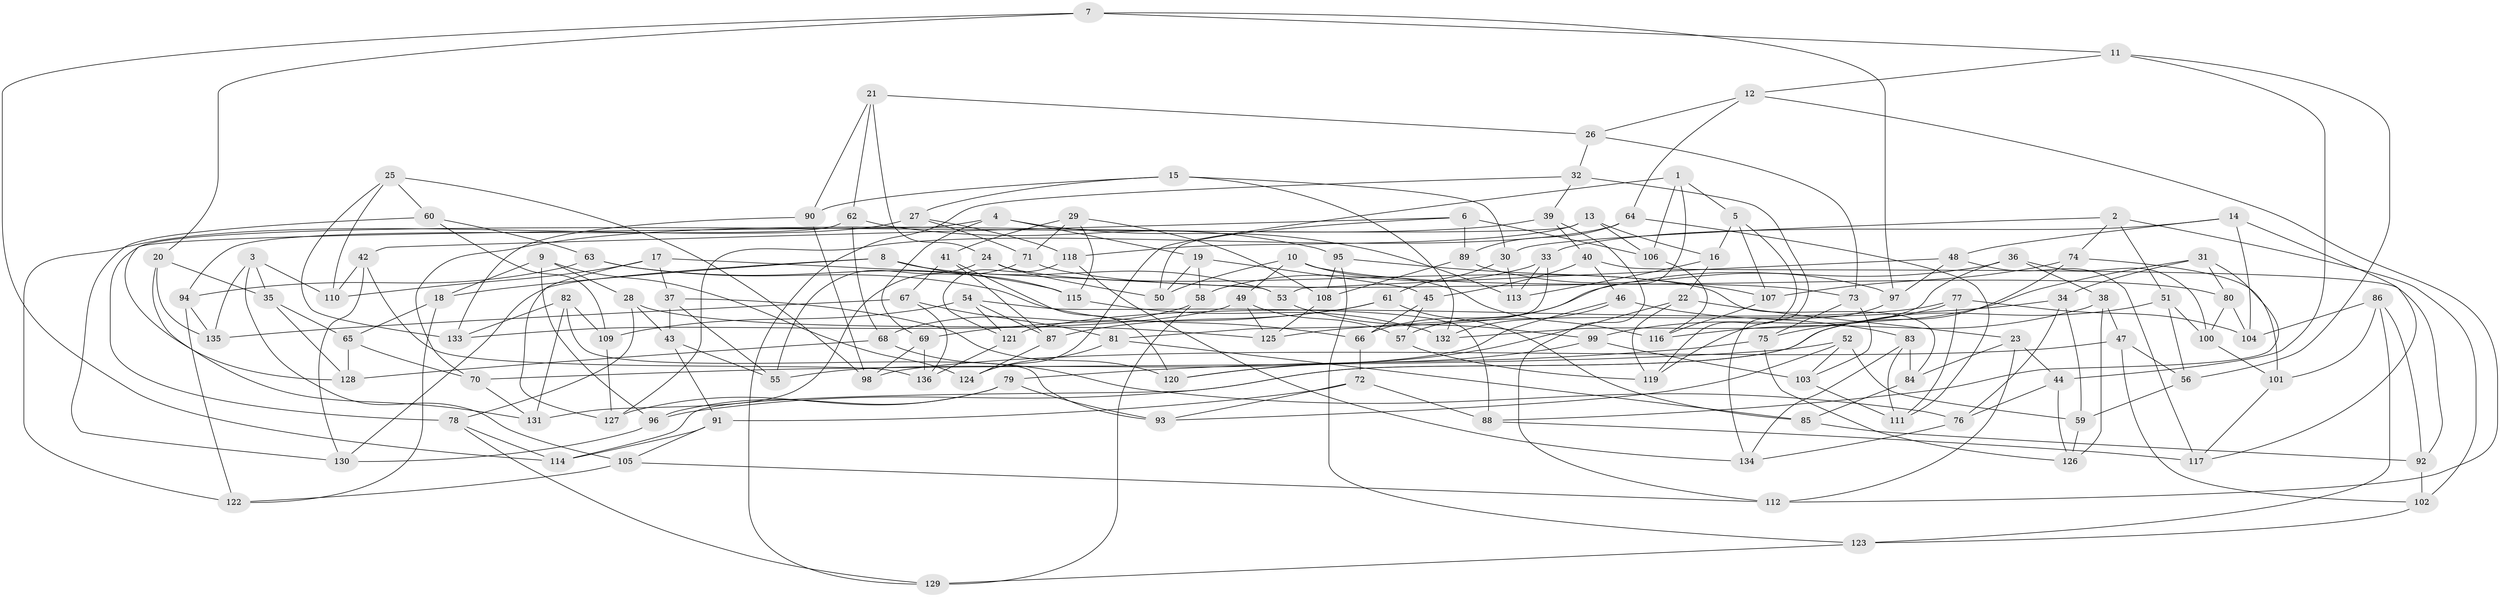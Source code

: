 // coarse degree distribution, {6: 0.5632183908045977, 4: 0.4367816091954023}
// Generated by graph-tools (version 1.1) at 2025/42/03/06/25 10:42:25]
// undirected, 136 vertices, 272 edges
graph export_dot {
graph [start="1"]
  node [color=gray90,style=filled];
  1;
  2;
  3;
  4;
  5;
  6;
  7;
  8;
  9;
  10;
  11;
  12;
  13;
  14;
  15;
  16;
  17;
  18;
  19;
  20;
  21;
  22;
  23;
  24;
  25;
  26;
  27;
  28;
  29;
  30;
  31;
  32;
  33;
  34;
  35;
  36;
  37;
  38;
  39;
  40;
  41;
  42;
  43;
  44;
  45;
  46;
  47;
  48;
  49;
  50;
  51;
  52;
  53;
  54;
  55;
  56;
  57;
  58;
  59;
  60;
  61;
  62;
  63;
  64;
  65;
  66;
  67;
  68;
  69;
  70;
  71;
  72;
  73;
  74;
  75;
  76;
  77;
  78;
  79;
  80;
  81;
  82;
  83;
  84;
  85;
  86;
  87;
  88;
  89;
  90;
  91;
  92;
  93;
  94;
  95;
  96;
  97;
  98;
  99;
  100;
  101;
  102;
  103;
  104;
  105;
  106;
  107;
  108;
  109;
  110;
  111;
  112;
  113;
  114;
  115;
  116;
  117;
  118;
  119;
  120;
  121;
  122;
  123;
  124;
  125;
  126;
  127;
  128;
  129;
  130;
  131;
  132;
  133;
  134;
  135;
  136;
  1 -- 5;
  1 -- 124;
  1 -- 106;
  1 -- 57;
  2 -- 102;
  2 -- 30;
  2 -- 74;
  2 -- 51;
  3 -- 35;
  3 -- 110;
  3 -- 135;
  3 -- 105;
  4 -- 113;
  4 -- 69;
  4 -- 19;
  4 -- 128;
  5 -- 107;
  5 -- 16;
  5 -- 119;
  6 -- 42;
  6 -- 106;
  6 -- 50;
  6 -- 89;
  7 -- 97;
  7 -- 114;
  7 -- 11;
  7 -- 20;
  8 -- 53;
  8 -- 130;
  8 -- 18;
  8 -- 115;
  9 -- 96;
  9 -- 124;
  9 -- 28;
  9 -- 18;
  10 -- 49;
  10 -- 50;
  10 -- 116;
  10 -- 80;
  11 -- 44;
  11 -- 56;
  11 -- 12;
  12 -- 26;
  12 -- 64;
  12 -- 112;
  13 -- 16;
  13 -- 106;
  13 -- 78;
  13 -- 118;
  14 -- 117;
  14 -- 33;
  14 -- 104;
  14 -- 48;
  15 -- 90;
  15 -- 132;
  15 -- 30;
  15 -- 27;
  16 -- 113;
  16 -- 22;
  17 -- 127;
  17 -- 110;
  17 -- 37;
  17 -- 53;
  18 -- 65;
  18 -- 122;
  19 -- 50;
  19 -- 45;
  19 -- 58;
  20 -- 135;
  20 -- 131;
  20 -- 35;
  21 -- 26;
  21 -- 62;
  21 -- 90;
  21 -- 24;
  22 -- 120;
  22 -- 23;
  22 -- 119;
  23 -- 84;
  23 -- 44;
  23 -- 112;
  24 -- 50;
  24 -- 55;
  24 -- 84;
  25 -- 133;
  25 -- 98;
  25 -- 110;
  25 -- 60;
  26 -- 73;
  26 -- 32;
  27 -- 71;
  27 -- 122;
  27 -- 118;
  28 -- 78;
  28 -- 43;
  28 -- 125;
  29 -- 115;
  29 -- 71;
  29 -- 108;
  29 -- 41;
  30 -- 61;
  30 -- 113;
  31 -- 88;
  31 -- 75;
  31 -- 80;
  31 -- 34;
  32 -- 129;
  32 -- 39;
  32 -- 134;
  33 -- 58;
  33 -- 81;
  33 -- 113;
  34 -- 125;
  34 -- 76;
  34 -- 59;
  35 -- 65;
  35 -- 128;
  36 -- 100;
  36 -- 38;
  36 -- 66;
  36 -- 132;
  37 -- 43;
  37 -- 55;
  37 -- 120;
  38 -- 116;
  38 -- 47;
  38 -- 126;
  39 -- 112;
  39 -- 70;
  39 -- 40;
  40 -- 45;
  40 -- 46;
  40 -- 92;
  41 -- 87;
  41 -- 120;
  41 -- 67;
  42 -- 110;
  42 -- 136;
  42 -- 130;
  43 -- 91;
  43 -- 55;
  44 -- 76;
  44 -- 126;
  45 -- 66;
  45 -- 57;
  46 -- 132;
  46 -- 83;
  46 -- 55;
  47 -- 98;
  47 -- 56;
  47 -- 102;
  48 -- 97;
  48 -- 53;
  48 -- 117;
  49 -- 125;
  49 -- 57;
  49 -- 133;
  51 -- 96;
  51 -- 100;
  51 -- 56;
  52 -- 93;
  52 -- 59;
  52 -- 70;
  52 -- 103;
  53 -- 99;
  54 -- 121;
  54 -- 87;
  54 -- 109;
  54 -- 88;
  56 -- 59;
  57 -- 119;
  58 -- 68;
  58 -- 129;
  59 -- 126;
  60 -- 130;
  60 -- 63;
  60 -- 109;
  61 -- 69;
  61 -- 85;
  61 -- 87;
  62 -- 68;
  62 -- 94;
  62 -- 95;
  63 -- 66;
  63 -- 115;
  63 -- 94;
  64 -- 89;
  64 -- 111;
  64 -- 127;
  65 -- 128;
  65 -- 70;
  66 -- 72;
  67 -- 136;
  67 -- 135;
  67 -- 81;
  68 -- 128;
  68 -- 76;
  69 -- 98;
  69 -- 136;
  70 -- 131;
  71 -- 73;
  71 -- 131;
  72 -- 93;
  72 -- 88;
  72 -- 91;
  73 -- 75;
  73 -- 103;
  74 -- 107;
  74 -- 101;
  74 -- 114;
  75 -- 126;
  75 -- 79;
  76 -- 134;
  77 -- 111;
  77 -- 104;
  77 -- 99;
  77 -- 121;
  78 -- 114;
  78 -- 129;
  79 -- 93;
  79 -- 96;
  79 -- 127;
  80 -- 104;
  80 -- 100;
  81 -- 85;
  81 -- 124;
  82 -- 133;
  82 -- 131;
  82 -- 109;
  82 -- 93;
  83 -- 84;
  83 -- 134;
  83 -- 111;
  84 -- 85;
  85 -- 92;
  86 -- 123;
  86 -- 104;
  86 -- 101;
  86 -- 92;
  87 -- 124;
  88 -- 117;
  89 -- 108;
  89 -- 97;
  90 -- 98;
  90 -- 133;
  91 -- 114;
  91 -- 105;
  92 -- 102;
  94 -- 122;
  94 -- 135;
  95 -- 107;
  95 -- 108;
  95 -- 123;
  96 -- 130;
  97 -- 119;
  99 -- 103;
  99 -- 120;
  100 -- 101;
  101 -- 117;
  102 -- 123;
  103 -- 111;
  105 -- 112;
  105 -- 122;
  106 -- 116;
  107 -- 116;
  108 -- 125;
  109 -- 127;
  115 -- 132;
  118 -- 134;
  118 -- 121;
  121 -- 136;
  123 -- 129;
}
